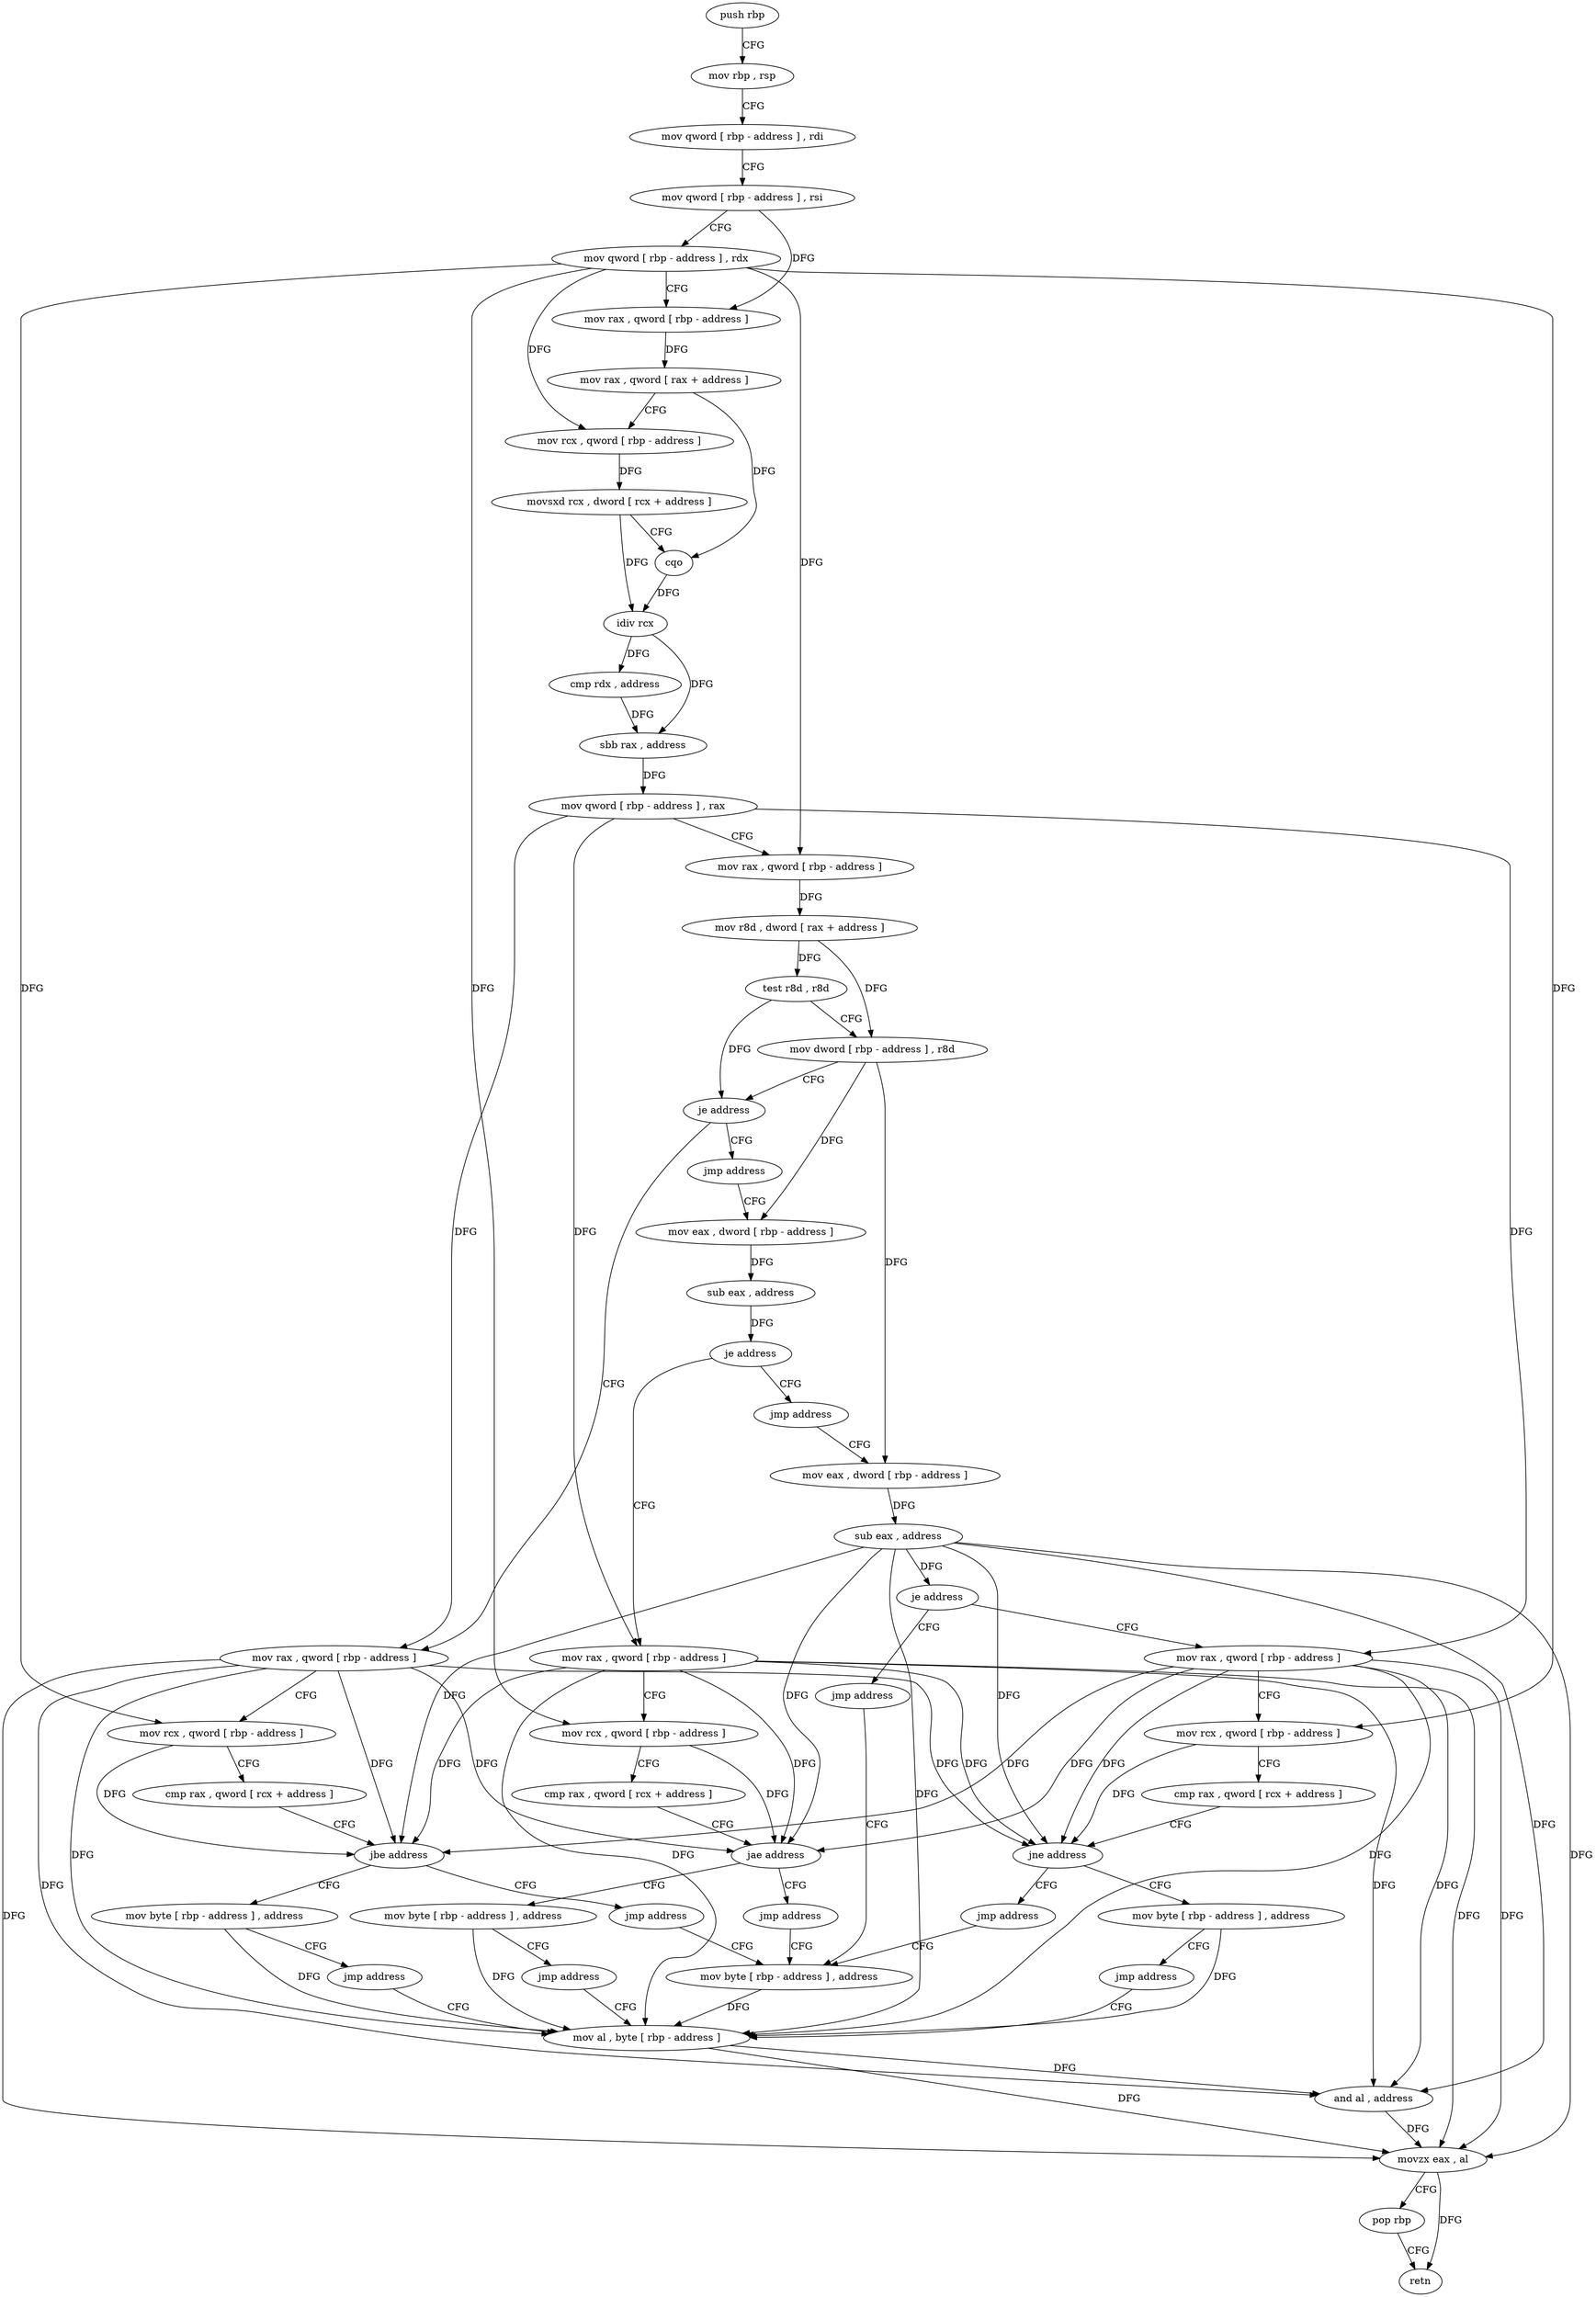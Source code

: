 digraph "func" {
"4220832" [label = "push rbp" ]
"4220833" [label = "mov rbp , rsp" ]
"4220836" [label = "mov qword [ rbp - address ] , rdi" ]
"4220840" [label = "mov qword [ rbp - address ] , rsi" ]
"4220844" [label = "mov qword [ rbp - address ] , rdx" ]
"4220848" [label = "mov rax , qword [ rbp - address ]" ]
"4220852" [label = "mov rax , qword [ rax + address ]" ]
"4220856" [label = "mov rcx , qword [ rbp - address ]" ]
"4220860" [label = "movsxd rcx , dword [ rcx + address ]" ]
"4220864" [label = "cqo" ]
"4220866" [label = "idiv rcx" ]
"4220869" [label = "cmp rdx , address" ]
"4220873" [label = "sbb rax , address" ]
"4220877" [label = "mov qword [ rbp - address ] , rax" ]
"4220881" [label = "mov rax , qword [ rbp - address ]" ]
"4220885" [label = "mov r8d , dword [ rax + address ]" ]
"4220889" [label = "test r8d , r8d" ]
"4220892" [label = "mov dword [ rbp - address ] , r8d" ]
"4220896" [label = "je address" ]
"4220941" [label = "mov rax , qword [ rbp - address ]" ]
"4220902" [label = "jmp address" ]
"4220945" [label = "mov rcx , qword [ rbp - address ]" ]
"4220949" [label = "cmp rax , qword [ rcx + address ]" ]
"4220953" [label = "jbe address" ]
"4220968" [label = "jmp address" ]
"4220959" [label = "mov byte [ rbp - address ] , address" ]
"4220907" [label = "mov eax , dword [ rbp - address ]" ]
"4221037" [label = "mov byte [ rbp - address ] , address" ]
"4220963" [label = "jmp address" ]
"4221041" [label = "mov al , byte [ rbp - address ]" ]
"4220910" [label = "sub eax , address" ]
"4220913" [label = "je address" ]
"4220973" [label = "mov rax , qword [ rbp - address ]" ]
"4220919" [label = "jmp address" ]
"4221044" [label = "and al , address" ]
"4221046" [label = "movzx eax , al" ]
"4221049" [label = "pop rbp" ]
"4221050" [label = "retn" ]
"4220977" [label = "mov rcx , qword [ rbp - address ]" ]
"4220981" [label = "cmp rax , qword [ rcx + address ]" ]
"4220985" [label = "jae address" ]
"4221000" [label = "jmp address" ]
"4220991" [label = "mov byte [ rbp - address ] , address" ]
"4220924" [label = "mov eax , dword [ rbp - address ]" ]
"4220995" [label = "jmp address" ]
"4220927" [label = "sub eax , address" ]
"4220930" [label = "je address" ]
"4221005" [label = "mov rax , qword [ rbp - address ]" ]
"4220936" [label = "jmp address" ]
"4221009" [label = "mov rcx , qword [ rbp - address ]" ]
"4221013" [label = "cmp rax , qword [ rcx + address ]" ]
"4221017" [label = "jne address" ]
"4221032" [label = "jmp address" ]
"4221023" [label = "mov byte [ rbp - address ] , address" ]
"4221027" [label = "jmp address" ]
"4220832" -> "4220833" [ label = "CFG" ]
"4220833" -> "4220836" [ label = "CFG" ]
"4220836" -> "4220840" [ label = "CFG" ]
"4220840" -> "4220844" [ label = "CFG" ]
"4220840" -> "4220848" [ label = "DFG" ]
"4220844" -> "4220848" [ label = "CFG" ]
"4220844" -> "4220856" [ label = "DFG" ]
"4220844" -> "4220881" [ label = "DFG" ]
"4220844" -> "4220945" [ label = "DFG" ]
"4220844" -> "4220977" [ label = "DFG" ]
"4220844" -> "4221009" [ label = "DFG" ]
"4220848" -> "4220852" [ label = "DFG" ]
"4220852" -> "4220856" [ label = "CFG" ]
"4220852" -> "4220864" [ label = "DFG" ]
"4220856" -> "4220860" [ label = "DFG" ]
"4220860" -> "4220864" [ label = "CFG" ]
"4220860" -> "4220866" [ label = "DFG" ]
"4220864" -> "4220866" [ label = "DFG" ]
"4220866" -> "4220869" [ label = "DFG" ]
"4220866" -> "4220873" [ label = "DFG" ]
"4220869" -> "4220873" [ label = "DFG" ]
"4220873" -> "4220877" [ label = "DFG" ]
"4220877" -> "4220881" [ label = "CFG" ]
"4220877" -> "4220941" [ label = "DFG" ]
"4220877" -> "4220973" [ label = "DFG" ]
"4220877" -> "4221005" [ label = "DFG" ]
"4220881" -> "4220885" [ label = "DFG" ]
"4220885" -> "4220889" [ label = "DFG" ]
"4220885" -> "4220892" [ label = "DFG" ]
"4220889" -> "4220892" [ label = "CFG" ]
"4220889" -> "4220896" [ label = "DFG" ]
"4220892" -> "4220896" [ label = "CFG" ]
"4220892" -> "4220907" [ label = "DFG" ]
"4220892" -> "4220924" [ label = "DFG" ]
"4220896" -> "4220941" [ label = "CFG" ]
"4220896" -> "4220902" [ label = "CFG" ]
"4220941" -> "4220945" [ label = "CFG" ]
"4220941" -> "4220953" [ label = "DFG" ]
"4220941" -> "4221041" [ label = "DFG" ]
"4220941" -> "4221044" [ label = "DFG" ]
"4220941" -> "4221046" [ label = "DFG" ]
"4220941" -> "4220985" [ label = "DFG" ]
"4220941" -> "4221017" [ label = "DFG" ]
"4220902" -> "4220907" [ label = "CFG" ]
"4220945" -> "4220949" [ label = "CFG" ]
"4220945" -> "4220953" [ label = "DFG" ]
"4220949" -> "4220953" [ label = "CFG" ]
"4220953" -> "4220968" [ label = "CFG" ]
"4220953" -> "4220959" [ label = "CFG" ]
"4220968" -> "4221037" [ label = "CFG" ]
"4220959" -> "4220963" [ label = "CFG" ]
"4220959" -> "4221041" [ label = "DFG" ]
"4220907" -> "4220910" [ label = "DFG" ]
"4221037" -> "4221041" [ label = "DFG" ]
"4220963" -> "4221041" [ label = "CFG" ]
"4221041" -> "4221044" [ label = "DFG" ]
"4221041" -> "4221046" [ label = "DFG" ]
"4220910" -> "4220913" [ label = "DFG" ]
"4220913" -> "4220973" [ label = "CFG" ]
"4220913" -> "4220919" [ label = "CFG" ]
"4220973" -> "4220977" [ label = "CFG" ]
"4220973" -> "4221044" [ label = "DFG" ]
"4220973" -> "4221046" [ label = "DFG" ]
"4220973" -> "4220953" [ label = "DFG" ]
"4220973" -> "4221041" [ label = "DFG" ]
"4220973" -> "4220985" [ label = "DFG" ]
"4220973" -> "4221017" [ label = "DFG" ]
"4220919" -> "4220924" [ label = "CFG" ]
"4221044" -> "4221046" [ label = "DFG" ]
"4221046" -> "4221049" [ label = "CFG" ]
"4221046" -> "4221050" [ label = "DFG" ]
"4221049" -> "4221050" [ label = "CFG" ]
"4220977" -> "4220981" [ label = "CFG" ]
"4220977" -> "4220985" [ label = "DFG" ]
"4220981" -> "4220985" [ label = "CFG" ]
"4220985" -> "4221000" [ label = "CFG" ]
"4220985" -> "4220991" [ label = "CFG" ]
"4221000" -> "4221037" [ label = "CFG" ]
"4220991" -> "4220995" [ label = "CFG" ]
"4220991" -> "4221041" [ label = "DFG" ]
"4220924" -> "4220927" [ label = "DFG" ]
"4220995" -> "4221041" [ label = "CFG" ]
"4220927" -> "4220930" [ label = "DFG" ]
"4220927" -> "4221044" [ label = "DFG" ]
"4220927" -> "4221046" [ label = "DFG" ]
"4220927" -> "4220953" [ label = "DFG" ]
"4220927" -> "4221041" [ label = "DFG" ]
"4220927" -> "4220985" [ label = "DFG" ]
"4220927" -> "4221017" [ label = "DFG" ]
"4220930" -> "4221005" [ label = "CFG" ]
"4220930" -> "4220936" [ label = "CFG" ]
"4221005" -> "4221009" [ label = "CFG" ]
"4221005" -> "4221044" [ label = "DFG" ]
"4221005" -> "4221046" [ label = "DFG" ]
"4221005" -> "4220953" [ label = "DFG" ]
"4221005" -> "4221041" [ label = "DFG" ]
"4221005" -> "4220985" [ label = "DFG" ]
"4221005" -> "4221017" [ label = "DFG" ]
"4220936" -> "4221037" [ label = "CFG" ]
"4221009" -> "4221013" [ label = "CFG" ]
"4221009" -> "4221017" [ label = "DFG" ]
"4221013" -> "4221017" [ label = "CFG" ]
"4221017" -> "4221032" [ label = "CFG" ]
"4221017" -> "4221023" [ label = "CFG" ]
"4221032" -> "4221037" [ label = "CFG" ]
"4221023" -> "4221027" [ label = "CFG" ]
"4221023" -> "4221041" [ label = "DFG" ]
"4221027" -> "4221041" [ label = "CFG" ]
}
